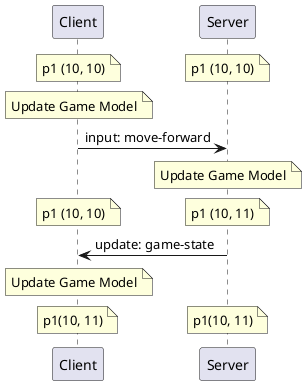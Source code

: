 @startuml Basic Network - Sequence

participant Client
participant Server

note over Client: p1 (10, 10)
/ note over Server: p1 (10, 10)

note over Client: Update Game Model

Client -> Server: input: move-forward
note over Server: Update Game Model
note over Client: p1 (10, 10)
/ note over Server: p1 (10, 11)
Server -> Client: update: game-state

note over Client: Update Game Model
note over Client: p1(10, 11)
/ note over Server: p1(10, 11)

@enduml
